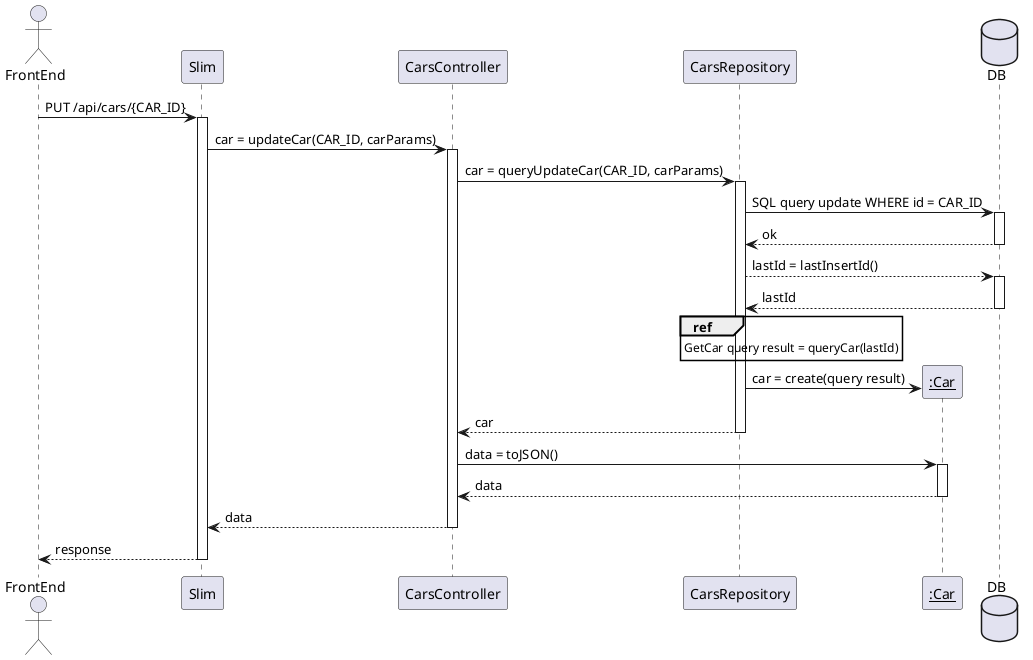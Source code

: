 http://www.plantuml.com/plantuml/uml/ZPFHJy8m4CRV-rSqFB54mZk91Xce6AC84X-NSpkJnh7EQqT2ZF-xLpisLlR02u7sxlTzzt6T6Wjagrqk8BMQv1tfmYwAJ9Hyh59LGc7b9bUxpa4CP68k99tdI6TNQoorKOmxTAu6IJBXwoGPI32kK6HWuGCColbCYAEq7DtyAyg9N6tVv1XADKwPElw9RzV9SlxhhAezMFJ6t0Vt1AQucvlajQnALa6-7FhsAtU-0eATYLfIC570OdftheR-NI4TjfT8XCc8WCWQynbpDwzFdbexb-yFY_L2gepLFBv5ScpSC-gpfxz4XgU5eTnHBmTZbmptNmg3n3-7qKKYlZSG8loKUeyK3doFba_gsGXDbTjZW2uwpue4yWOmGeYKi8wj9weOsd_O5mvFmL7Vk7qBSk8zz1kKDw9kQLdLwiVDotCRLEEqNyjr1M9d2ktY1zK1hbvvBc_UpCGDNkh28BTrtyUK4-K7_WS0

@startuml
actor FrontEnd
participant Slim
participant CarsController
participant CarsRepository
participant "__:Car__" as Car
database DB

FrontEnd -> Slim : PUT /api/cars/{CAR_ID}
activate Slim
Slim -> CarsController : car = updateCar(CAR_ID, carParams)
activate CarsController
CarsController -> CarsRepository : car = queryUpdateCar(CAR_ID, carParams)
activate CarsRepository

CarsRepository -> DB : SQL query update WHERE id = CAR_ID
activate DB
DB --> CarsRepository : ok
deactivate DB
CarsRepository --> DB : lastId = lastInsertId()
activate DB
DB --> CarsRepository : lastId
deactivate DB
ref over CarsRepository
GetCar query result = queryCar(lastId)
end ref

create Car
CarsRepository -> Car : car = create(query result)
CarsRepository --> CarsController : car
deactivate CarsRepository
CarsController -> Car : data = toJSON()
activate Car
Car --> CarsController : data
deactivate Car
CarsController --> Slim : data
deactivate CarsController
Slim --> FrontEnd : response
deactivate Slim
@enduml